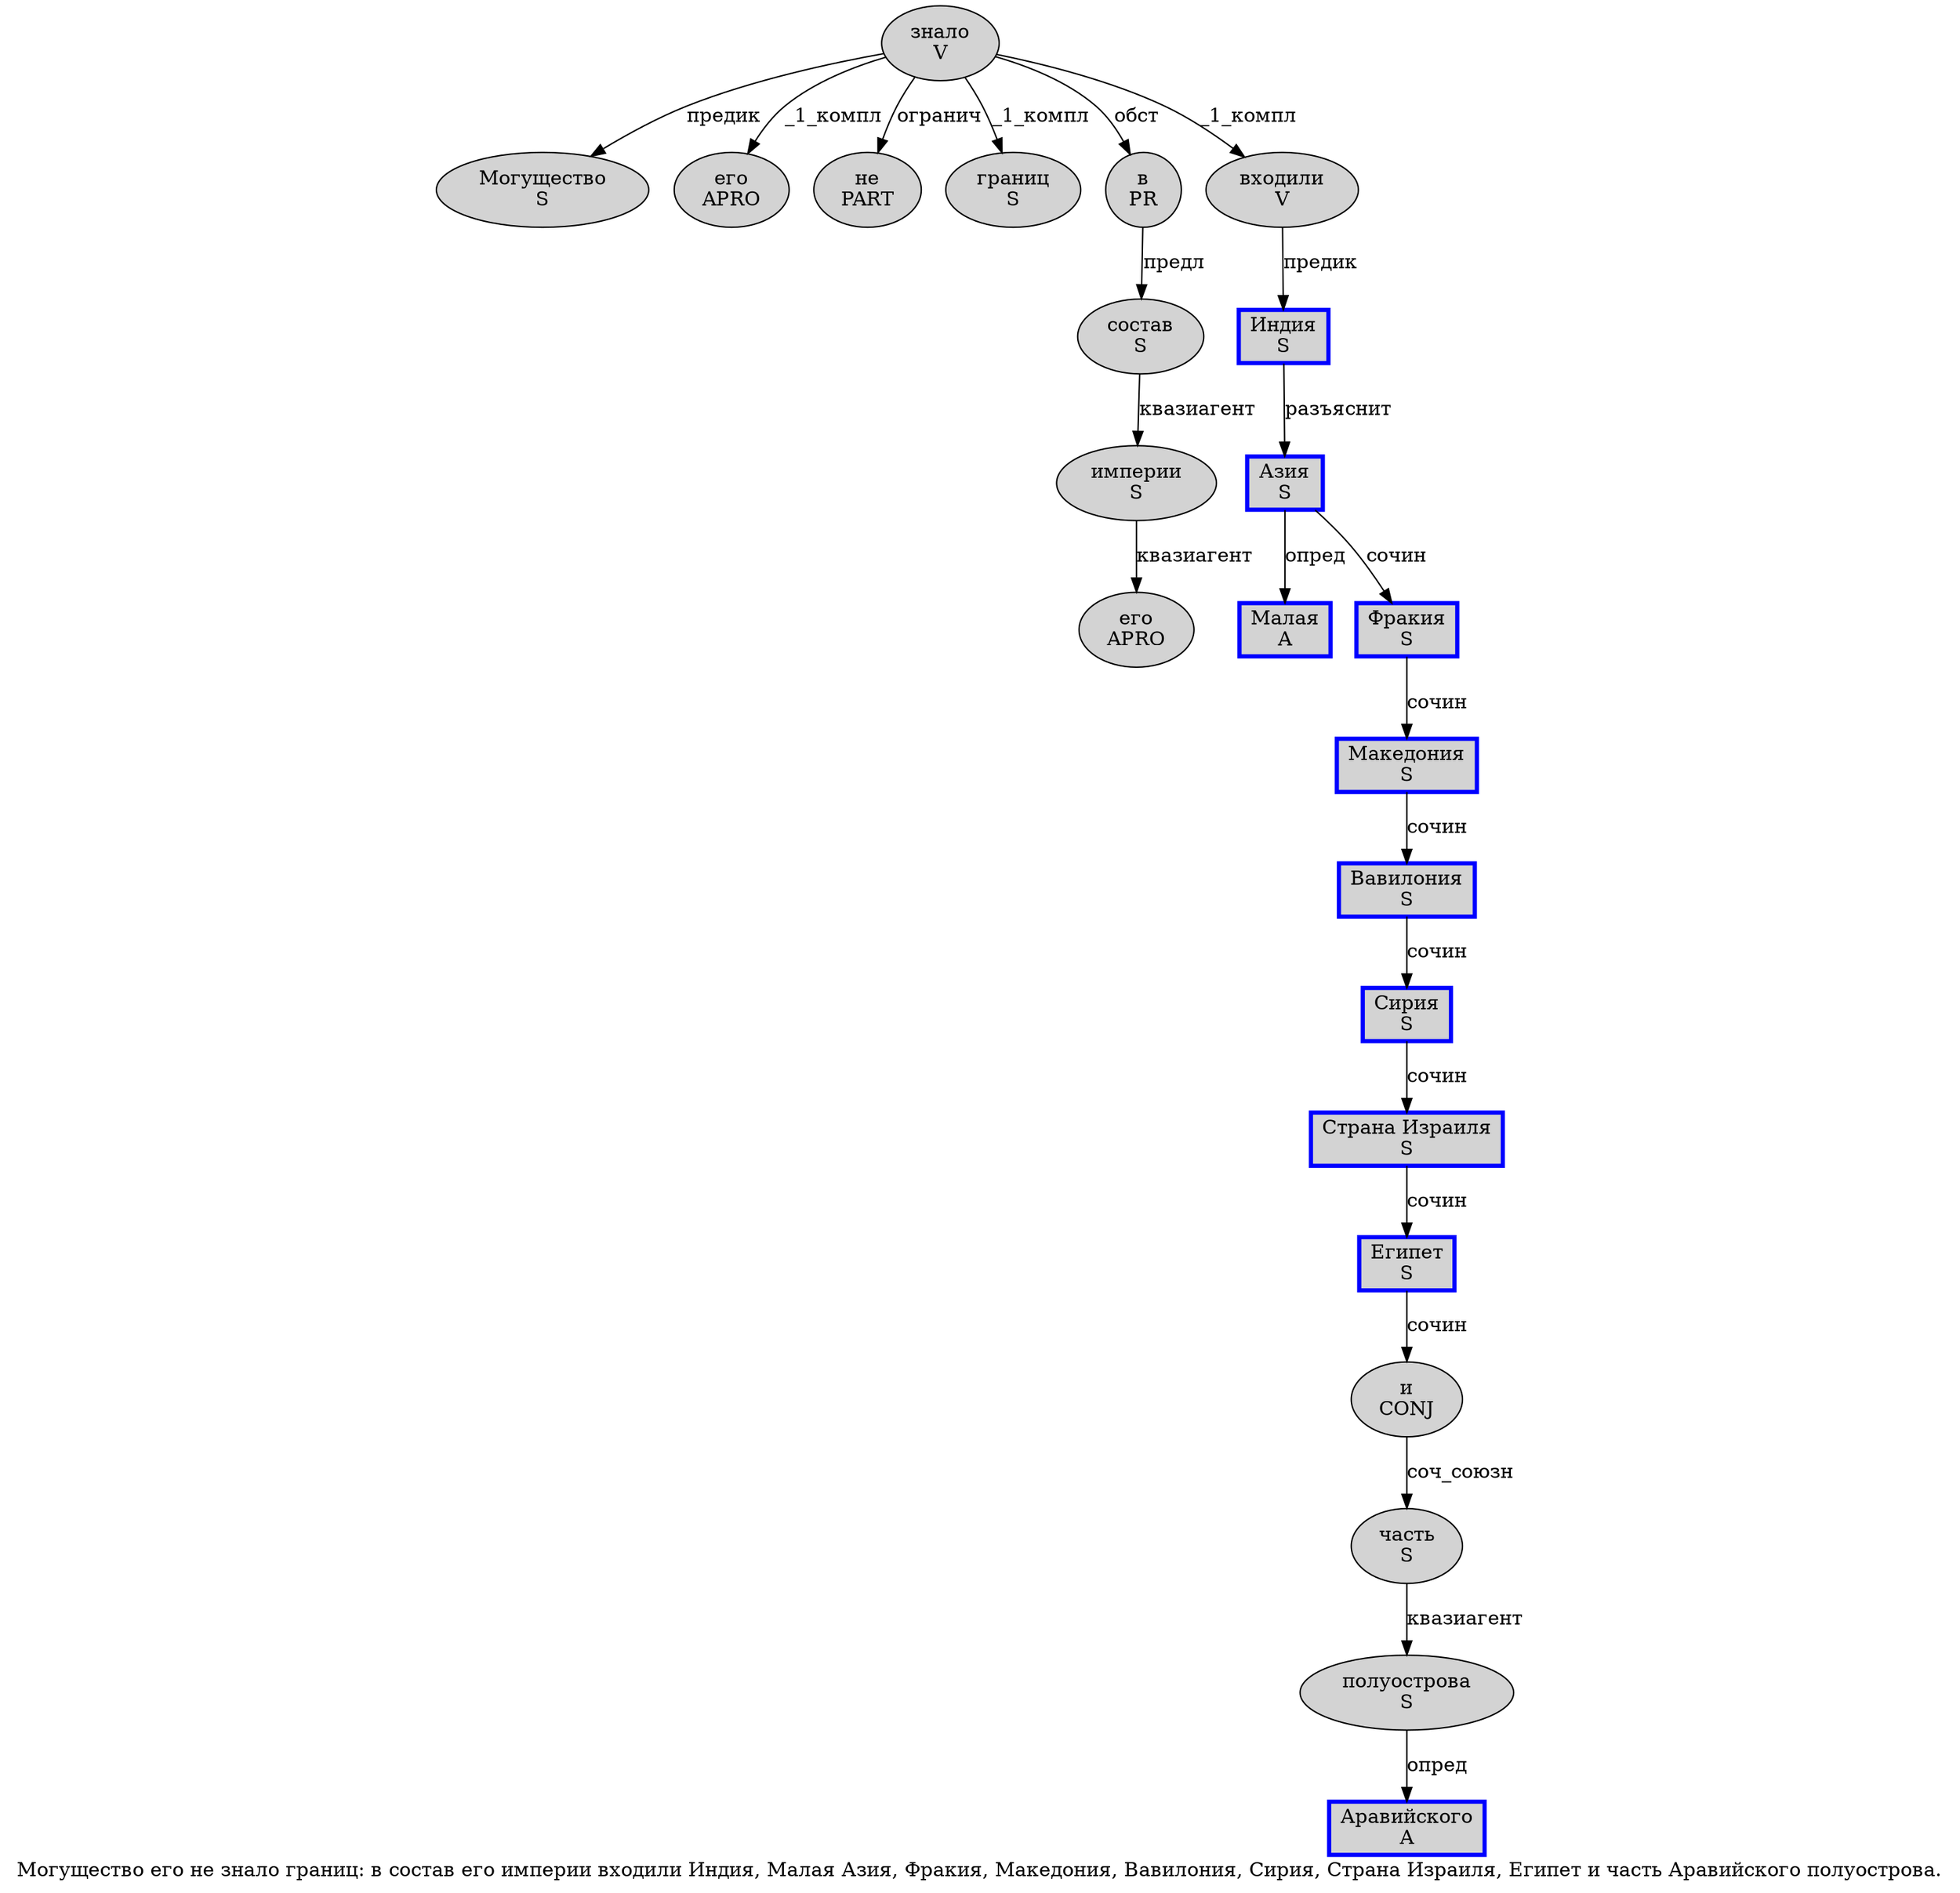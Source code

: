 digraph SENTENCE_405 {
	graph [label="Могущество его не знало границ: в состав его империи входили Индия, Малая Азия, Фракия, Македония, Вавилония, Сирия, Страна Израиля, Египет и часть Аравийского полуострова."]
	node [style=filled]
		0 [label="Могущество
S" color="" fillcolor=lightgray penwidth=1 shape=ellipse]
		1 [label="его
APRO" color="" fillcolor=lightgray penwidth=1 shape=ellipse]
		2 [label="не
PART" color="" fillcolor=lightgray penwidth=1 shape=ellipse]
		3 [label="знало
V" color="" fillcolor=lightgray penwidth=1 shape=ellipse]
		4 [label="границ
S" color="" fillcolor=lightgray penwidth=1 shape=ellipse]
		6 [label="в
PR" color="" fillcolor=lightgray penwidth=1 shape=ellipse]
		7 [label="состав
S" color="" fillcolor=lightgray penwidth=1 shape=ellipse]
		8 [label="его
APRO" color="" fillcolor=lightgray penwidth=1 shape=ellipse]
		9 [label="империи
S" color="" fillcolor=lightgray penwidth=1 shape=ellipse]
		10 [label="входили
V" color="" fillcolor=lightgray penwidth=1 shape=ellipse]
		11 [label="Индия
S" color=blue fillcolor=lightgray penwidth=3 shape=box]
		13 [label="Малая
A" color=blue fillcolor=lightgray penwidth=3 shape=box]
		14 [label="Азия
S" color=blue fillcolor=lightgray penwidth=3 shape=box]
		16 [label="Фракия
S" color=blue fillcolor=lightgray penwidth=3 shape=box]
		18 [label="Македония
S" color=blue fillcolor=lightgray penwidth=3 shape=box]
		20 [label="Вавилония
S" color=blue fillcolor=lightgray penwidth=3 shape=box]
		22 [label="Сирия
S" color=blue fillcolor=lightgray penwidth=3 shape=box]
		24 [label="Страна Израиля
S" color=blue fillcolor=lightgray penwidth=3 shape=box]
		26 [label="Египет
S" color=blue fillcolor=lightgray penwidth=3 shape=box]
		27 [label="и
CONJ" color="" fillcolor=lightgray penwidth=1 shape=ellipse]
		28 [label="часть
S" color="" fillcolor=lightgray penwidth=1 shape=ellipse]
		29 [label="Аравийского
A" color=blue fillcolor=lightgray penwidth=3 shape=box]
		30 [label="полуострова
S" color="" fillcolor=lightgray penwidth=1 shape=ellipse]
			28 -> 30 [label="квазиагент"]
			11 -> 14 [label="разъяснит"]
			27 -> 28 [label="соч_союзн"]
			6 -> 7 [label="предл"]
			16 -> 18 [label="сочин"]
			22 -> 24 [label="сочин"]
			9 -> 8 [label="квазиагент"]
			7 -> 9 [label="квазиагент"]
			26 -> 27 [label="сочин"]
			14 -> 13 [label="опред"]
			14 -> 16 [label="сочин"]
			10 -> 11 [label="предик"]
			3 -> 0 [label="предик"]
			3 -> 1 [label="_1_компл"]
			3 -> 2 [label="огранич"]
			3 -> 4 [label="_1_компл"]
			3 -> 6 [label="обст"]
			3 -> 10 [label="_1_компл"]
			30 -> 29 [label="опред"]
			18 -> 20 [label="сочин"]
			20 -> 22 [label="сочин"]
			24 -> 26 [label="сочин"]
}